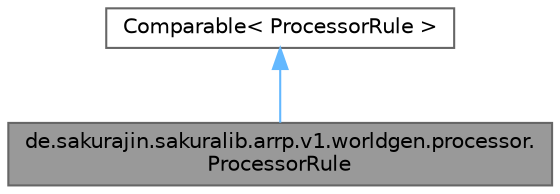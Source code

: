 digraph "de.sakurajin.sakuralib.arrp.v1.worldgen.processor.ProcessorRule"
{
 // LATEX_PDF_SIZE
  bgcolor="transparent";
  edge [fontname=Helvetica,fontsize=10,labelfontname=Helvetica,labelfontsize=10];
  node [fontname=Helvetica,fontsize=10,shape=box,height=0.2,width=0.4];
  Node1 [label="de.sakurajin.sakuralib.arrp.v1.worldgen.processor.\lProcessorRule",height=0.2,width=0.4,color="gray40", fillcolor="grey60", style="filled", fontcolor="black",tooltip=" "];
  Node2 -> Node1 [dir="back",color="steelblue1",style="solid"];
  Node2 [label="Comparable\< ProcessorRule \>",height=0.2,width=0.4,color="gray40", fillcolor="white", style="filled",tooltip=" "];
}
